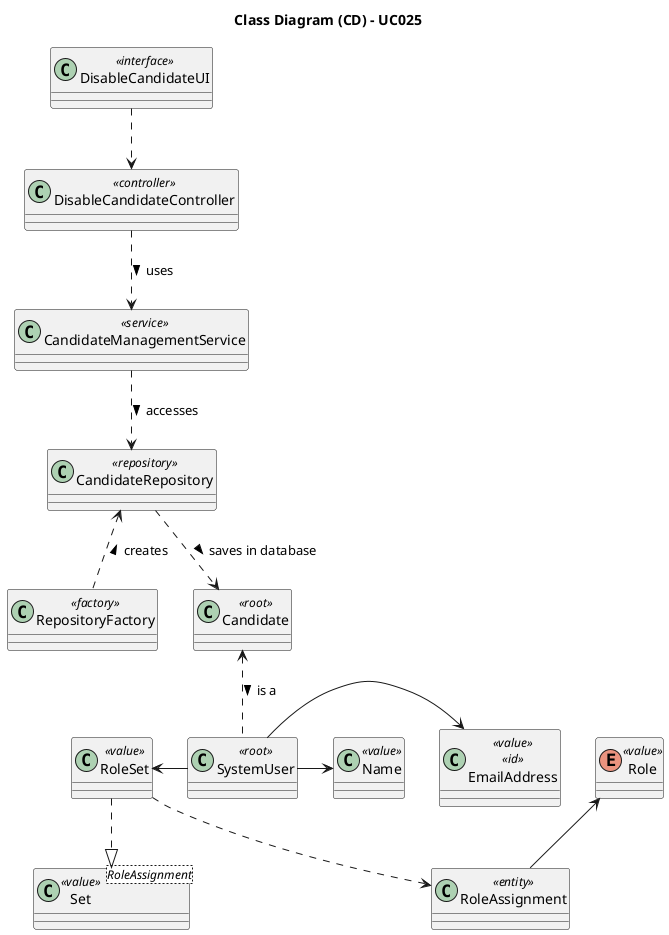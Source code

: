 @startuml
skinparam packageStyle rectangle
skinparam shadowing false

skinparam classAttributeIconSize 0

title Class Diagram (CD) - UC025

class DisableCandidateUI <<interface>>

class DisableCandidateController <<controller>>

class CandidateManagementService <<service>>

class CandidateRepository <<repository>>

class RepositoryFactory <<factory>>

class Candidate <<root>>

class EmailAddress <<value>> <<id>>

class SystemUser <<root>>

class Name <<value>>

class RoleSet <<value>>

class RoleAssignment <<entity>>

enum Role <<value>>

class RoleSet <<value>>

class Set<RoleAssignment> <<value>>

DisableCandidateUI ..> DisableCandidateController

DisableCandidateController ..> CandidateManagementService : uses >

CandidateManagementService ..> CandidateRepository : accesses >

CandidateRepository <.. RepositoryFactory : creates <
CandidateRepository ..> Candidate : saves in database >

Candidate <.. SystemUser : is a >

SystemUser -> Name
SystemUser -> EmailAddress
SystemUser -left-> RoleSet
RoleSet ..|> Set
RoleSet .down.> RoleAssignment
Role <-down- RoleAssignment

@enduml